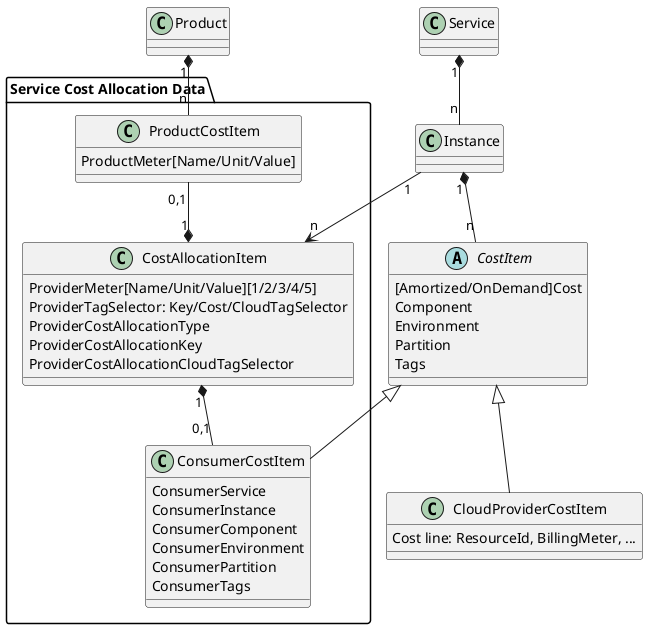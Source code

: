 @startuml

class Product

class Service

class Instance
Instance "n" -up-* "1" Service

abstract CostItem {
[Amortized/OnDemand]Cost
Component
Environment
Partition
Tags
}
Instance "1" *-- "n" CostItem

package "Service Cost Allocation Data" as CostAllocationCSV {

class CostAllocationItem {
ProviderMeter[Name/Unit/Value][1/2/3/4/5]
ProviderTagSelector: Key/Cost/CloudTagSelector
ProviderCostAllocationType
ProviderCostAllocationKey
ProviderCostAllocationCloudTagSelector
}

class ProductCostItem {
ProductMeter[Name/Unit/Value]
}

class ConsumerCostItem {
ConsumerService
ConsumerInstance
ConsumerComponent
ConsumerEnvironment
ConsumerPartition
ConsumerTags
}
}
Instance "1"--> "n" CostAllocationItem

ConsumerCostItem =up=|> CostItem
CostAllocationItem "1" *-down- "0,1" ConsumerCostItem

ProductCostItem "0,1" -down-* "1" CostAllocationItem
ProductCostItem "n"-up-* "1" Product

class CloudProviderCostItem {
Cost line: ResourceId, BillingMeter, ...
}
CloudProviderCostItem =up=|> CostItem

@enduml

